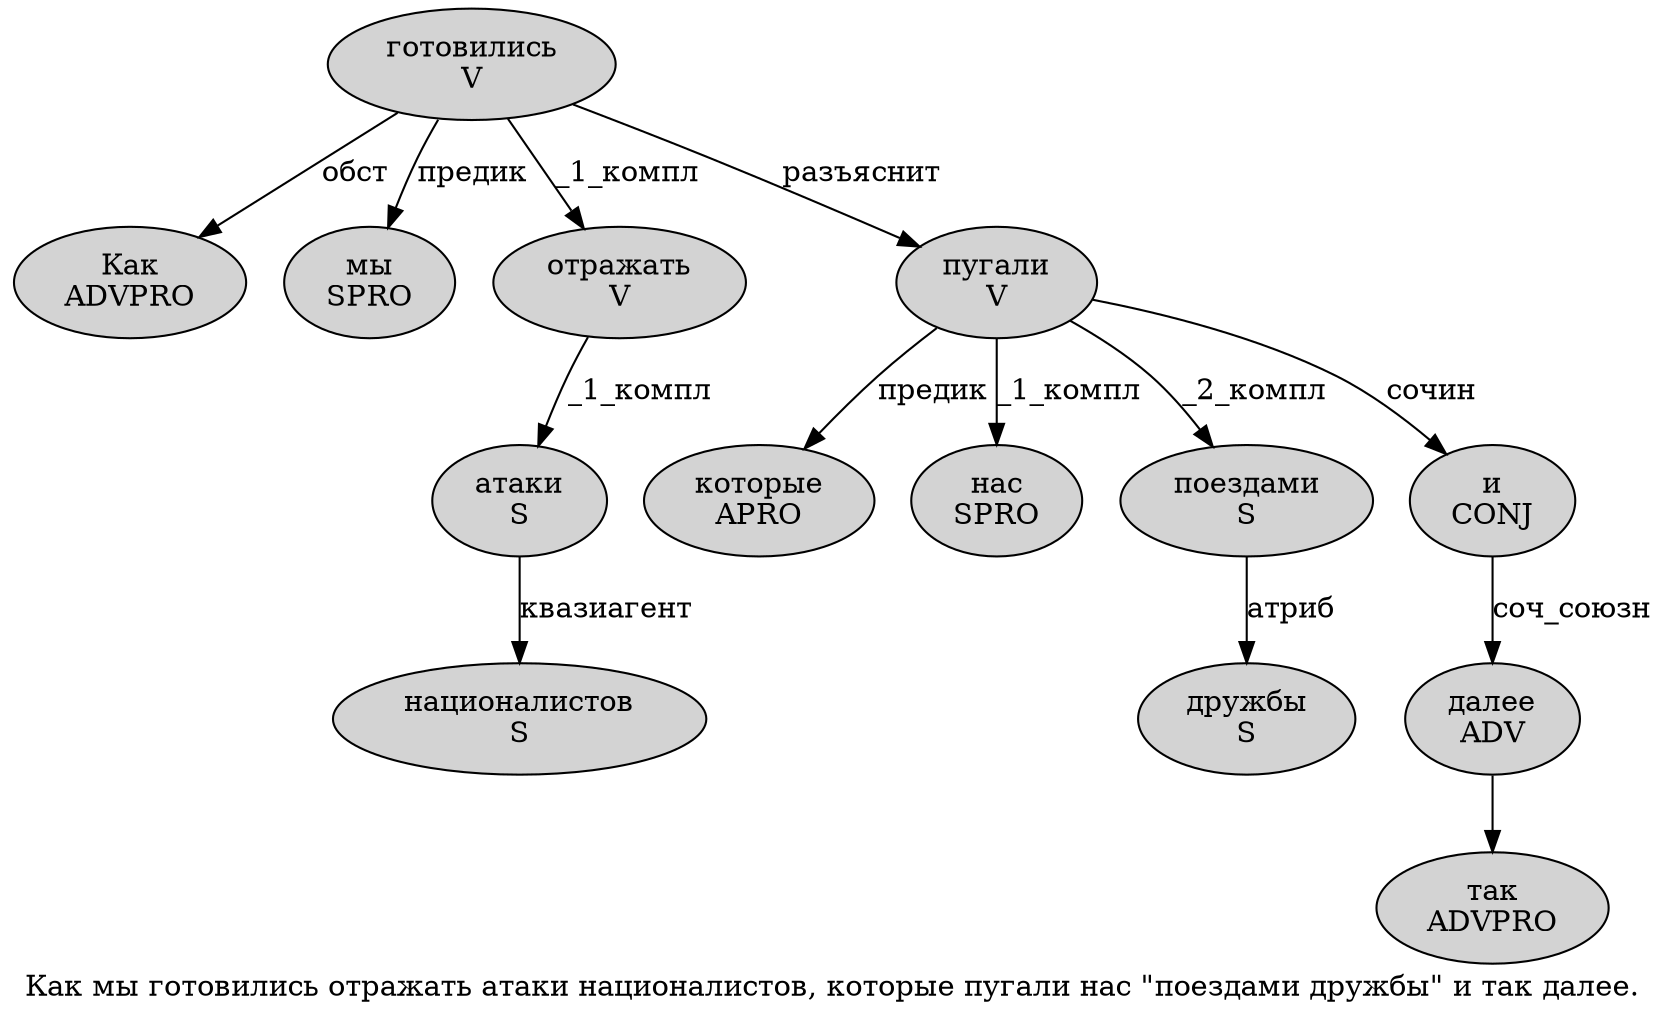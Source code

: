 digraph SENTENCE_1100 {
	graph [label="Как мы готовились отражать атаки националистов, которые пугали нас \"поездами дружбы\" и так далее."]
	node [style=filled]
		0 [label="Как
ADVPRO" color="" fillcolor=lightgray penwidth=1 shape=ellipse]
		1 [label="мы
SPRO" color="" fillcolor=lightgray penwidth=1 shape=ellipse]
		2 [label="готовились
V" color="" fillcolor=lightgray penwidth=1 shape=ellipse]
		3 [label="отражать
V" color="" fillcolor=lightgray penwidth=1 shape=ellipse]
		4 [label="атаки
S" color="" fillcolor=lightgray penwidth=1 shape=ellipse]
		5 [label="националистов
S" color="" fillcolor=lightgray penwidth=1 shape=ellipse]
		7 [label="которые
APRO" color="" fillcolor=lightgray penwidth=1 shape=ellipse]
		8 [label="пугали
V" color="" fillcolor=lightgray penwidth=1 shape=ellipse]
		9 [label="нас
SPRO" color="" fillcolor=lightgray penwidth=1 shape=ellipse]
		11 [label="поездами
S" color="" fillcolor=lightgray penwidth=1 shape=ellipse]
		12 [label="дружбы
S" color="" fillcolor=lightgray penwidth=1 shape=ellipse]
		14 [label="и
CONJ" color="" fillcolor=lightgray penwidth=1 shape=ellipse]
		15 [label="так
ADVPRO" color="" fillcolor=lightgray penwidth=1 shape=ellipse]
		16 [label="далее
ADV" color="" fillcolor=lightgray penwidth=1 shape=ellipse]
			11 -> 12 [label="атриб"]
			14 -> 16 [label="соч_союзн"]
			3 -> 4 [label="_1_компл"]
			8 -> 7 [label="предик"]
			8 -> 9 [label="_1_компл"]
			8 -> 11 [label="_2_компл"]
			8 -> 14 [label="сочин"]
			16 -> 15
			4 -> 5 [label="квазиагент"]
			2 -> 0 [label="обст"]
			2 -> 1 [label="предик"]
			2 -> 3 [label="_1_компл"]
			2 -> 8 [label="разъяснит"]
}